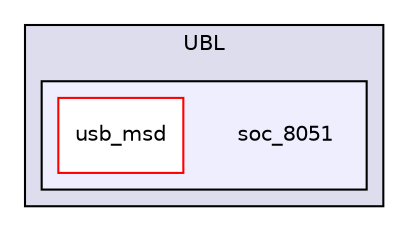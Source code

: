 digraph "C:/Work.git/ble/BLE-CC254x-1.4.0/Projects/ble/util/UBL/soc_8051" {
  compound=true
  node [ fontsize="10", fontname="Helvetica"];
  edge [ labelfontsize="10", labelfontname="Helvetica"];
  subgraph clusterdir_66a966f50baafb5b503b3917d7be9320 {
    graph [ bgcolor="#ddddee", pencolor="black", label="UBL" fontname="Helvetica", fontsize="10", URL="dir_66a966f50baafb5b503b3917d7be9320.html"]
  subgraph clusterdir_2eb24ba2ba314d950b6397f6240bddae {
    graph [ bgcolor="#eeeeff", pencolor="black", label="" URL="dir_2eb24ba2ba314d950b6397f6240bddae.html"];
    dir_2eb24ba2ba314d950b6397f6240bddae [shape=plaintext label="soc_8051"];
    dir_f79181cf949938b59103c52e816e7078 [shape=box label="usb_msd" color="red" fillcolor="white" style="filled" URL="dir_f79181cf949938b59103c52e816e7078.html"];
  }
  }
}
